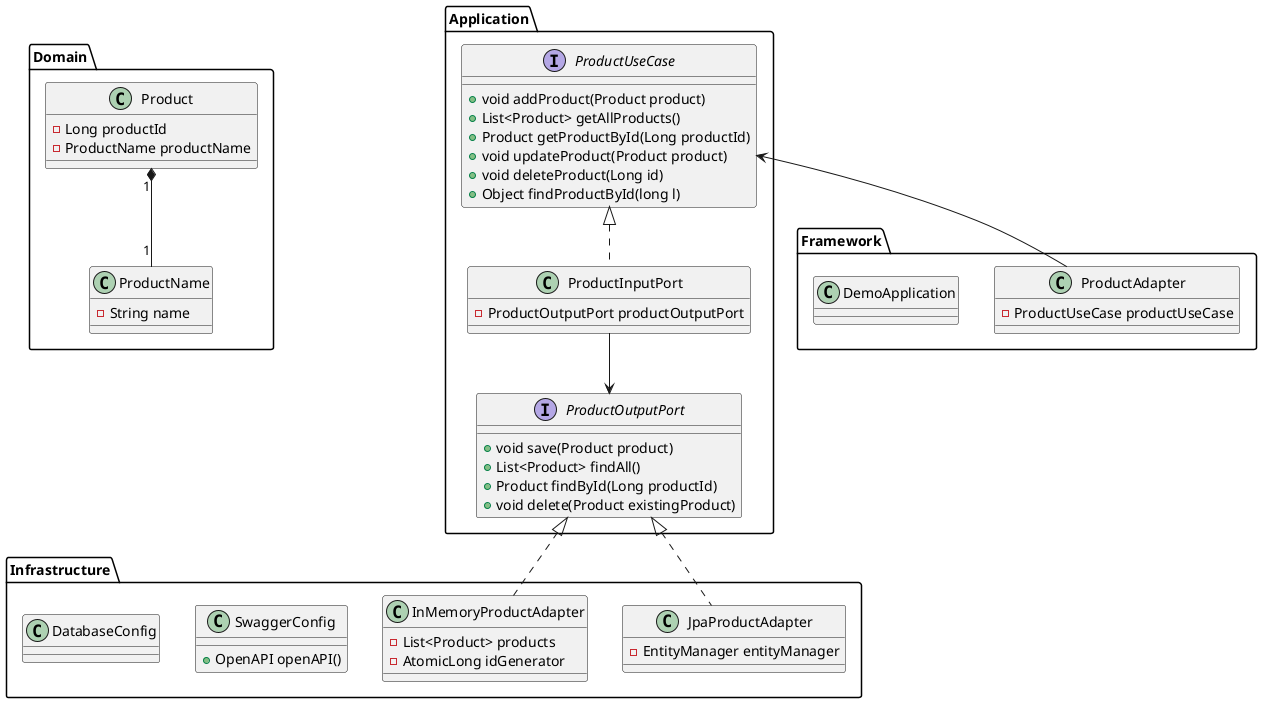 @startuml

package "Domain" {
  class Product {
    -Long productId
    -ProductName productName
  }
  
  class ProductName {
    -String name
  }
}

package "Application" {
  interface ProductUseCase {
    +void addProduct(Product product)
    +List<Product> getAllProducts()
    +Product getProductById(Long productId)
    +void updateProduct(Product product)
    +void deleteProduct(Long id)
    +Object findProductById(long l)
  }
  
  class ProductInputPort {
    -ProductOutputPort productOutputPort
  }
  
  interface ProductOutputPort {
    +void save(Product product)
    +List<Product> findAll()
    +Product findById(Long productId)
    +void delete(Product existingProduct)
  }
}

package "Infrastructure" {
  class JpaProductAdapter {
    -EntityManager entityManager
  }
  
  class InMemoryProductAdapter {
    -List<Product> products
    -AtomicLong idGenerator
  }
  
  class SwaggerConfig {
    +OpenAPI openAPI()
  }
  
  class DatabaseConfig {
  }
}

package "Framework" {
  class ProductAdapter {
    -ProductUseCase productUseCase
  }
  
  class DemoApplication {
  }
}

Product "1" *-- "1" ProductName

ProductUseCase <|.. ProductInputPort
ProductOutputPort <|.. JpaProductAdapter
ProductOutputPort <|.. InMemoryProductAdapter
ProductUseCase <-- ProductAdapter

ProductInputPort --> ProductOutputPort

@enduml